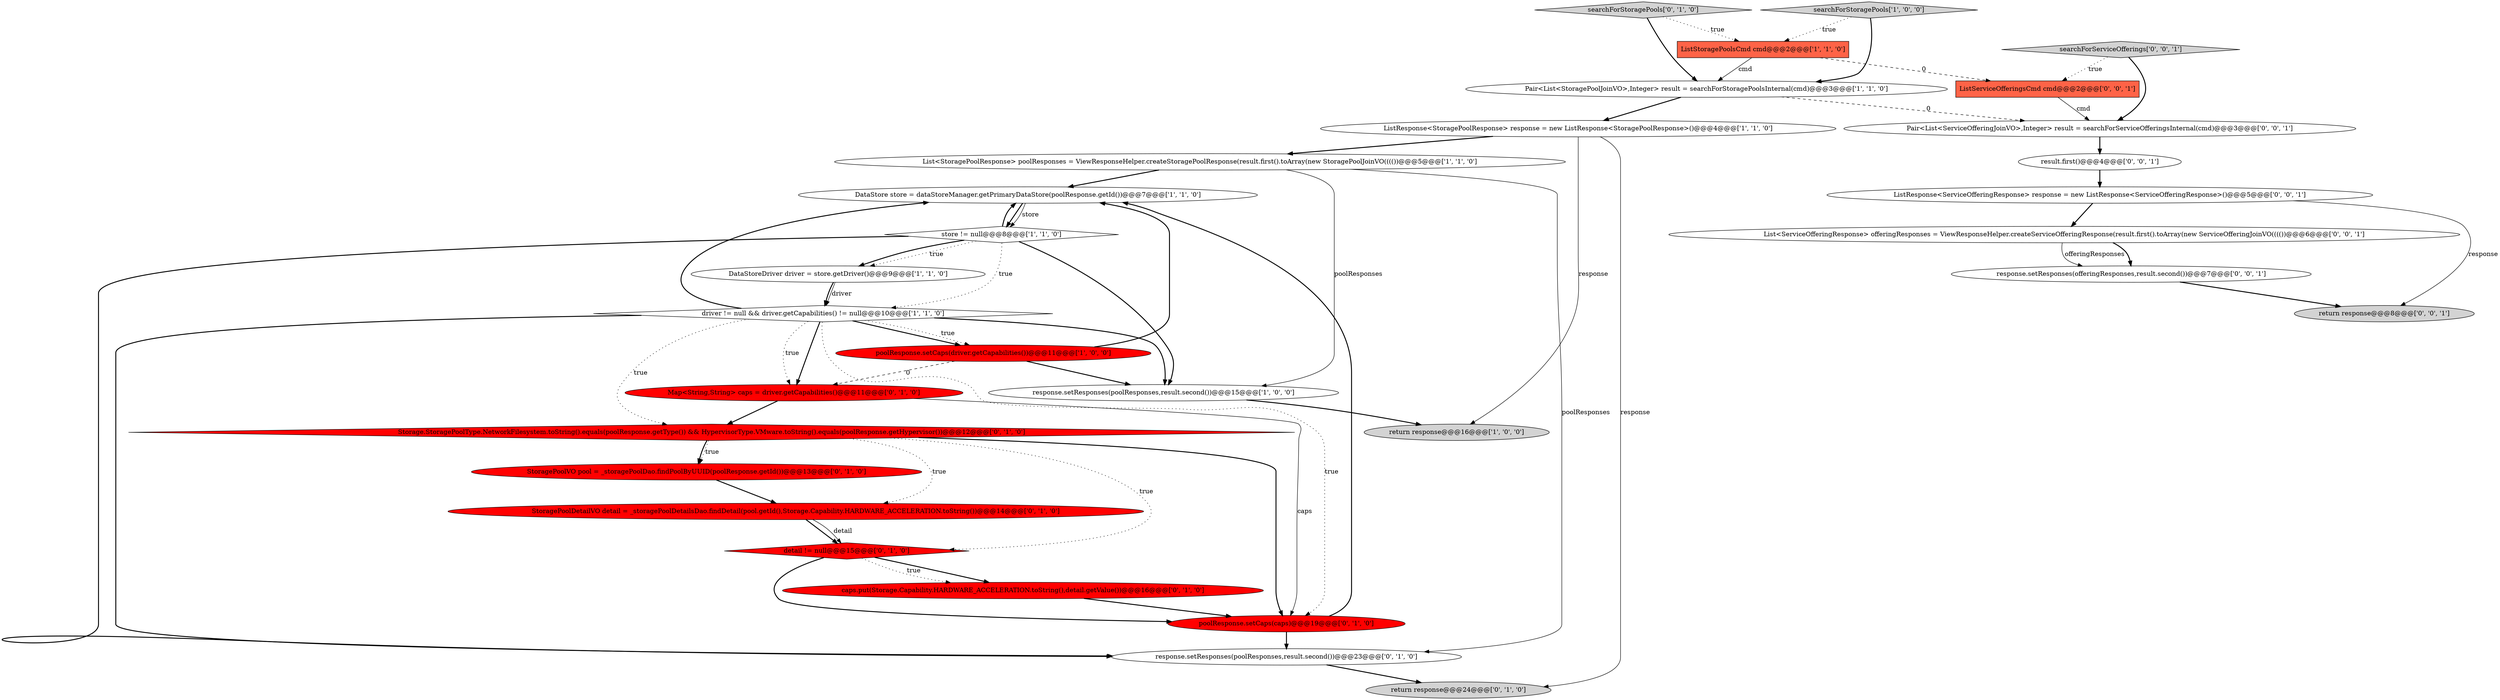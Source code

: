 digraph {
21 [style = filled, label = "return response@@@24@@@['0', '1', '0']", fillcolor = lightgray, shape = ellipse image = "AAA0AAABBB2BBB"];
18 [style = filled, label = "caps.put(Storage.Capability.HARDWARE_ACCELERATION.toString(),detail.getValue())@@@16@@@['0', '1', '0']", fillcolor = red, shape = ellipse image = "AAA1AAABBB2BBB"];
5 [style = filled, label = "poolResponse.setCaps(driver.getCapabilities())@@@11@@@['1', '0', '0']", fillcolor = red, shape = ellipse image = "AAA1AAABBB1BBB"];
24 [style = filled, label = "response.setResponses(offeringResponses,result.second())@@@7@@@['0', '0', '1']", fillcolor = white, shape = ellipse image = "AAA0AAABBB3BBB"];
9 [style = filled, label = "store != null@@@8@@@['1', '1', '0']", fillcolor = white, shape = diamond image = "AAA0AAABBB1BBB"];
17 [style = filled, label = "StoragePoolVO pool = _storagePoolDao.findPoolByUUID(poolResponse.getId())@@@13@@@['0', '1', '0']", fillcolor = red, shape = ellipse image = "AAA1AAABBB2BBB"];
1 [style = filled, label = "DataStoreDriver driver = store.getDriver()@@@9@@@['1', '1', '0']", fillcolor = white, shape = ellipse image = "AAA0AAABBB1BBB"];
20 [style = filled, label = "searchForStoragePools['0', '1', '0']", fillcolor = lightgray, shape = diamond image = "AAA0AAABBB2BBB"];
6 [style = filled, label = "driver != null && driver.getCapabilities() != null@@@10@@@['1', '1', '0']", fillcolor = white, shape = diamond image = "AAA0AAABBB1BBB"];
23 [style = filled, label = "searchForServiceOfferings['0', '0', '1']", fillcolor = lightgray, shape = diamond image = "AAA0AAABBB3BBB"];
8 [style = filled, label = "return response@@@16@@@['1', '0', '0']", fillcolor = lightgray, shape = ellipse image = "AAA0AAABBB1BBB"];
22 [style = filled, label = "List<ServiceOfferingResponse> offeringResponses = ViewResponseHelper.createServiceOfferingResponse(result.first().toArray(new ServiceOfferingJoinVO(((())@@@6@@@['0', '0', '1']", fillcolor = white, shape = ellipse image = "AAA0AAABBB3BBB"];
29 [style = filled, label = "ListServiceOfferingsCmd cmd@@@2@@@['0', '0', '1']", fillcolor = tomato, shape = box image = "AAA0AAABBB3BBB"];
2 [style = filled, label = "ListResponse<StoragePoolResponse> response = new ListResponse<StoragePoolResponse>()@@@4@@@['1', '1', '0']", fillcolor = white, shape = ellipse image = "AAA0AAABBB1BBB"];
28 [style = filled, label = "return response@@@8@@@['0', '0', '1']", fillcolor = lightgray, shape = ellipse image = "AAA0AAABBB3BBB"];
12 [style = filled, label = "Map<String,String> caps = driver.getCapabilities()@@@11@@@['0', '1', '0']", fillcolor = red, shape = ellipse image = "AAA1AAABBB2BBB"];
10 [style = filled, label = "List<StoragePoolResponse> poolResponses = ViewResponseHelper.createStoragePoolResponse(result.first().toArray(new StoragePoolJoinVO(((())@@@5@@@['1', '1', '0']", fillcolor = white, shape = ellipse image = "AAA0AAABBB1BBB"];
11 [style = filled, label = "DataStore store = dataStoreManager.getPrimaryDataStore(poolResponse.getId())@@@7@@@['1', '1', '0']", fillcolor = white, shape = ellipse image = "AAA0AAABBB1BBB"];
26 [style = filled, label = "result.first()@@@4@@@['0', '0', '1']", fillcolor = white, shape = ellipse image = "AAA0AAABBB3BBB"];
19 [style = filled, label = "poolResponse.setCaps(caps)@@@19@@@['0', '1', '0']", fillcolor = red, shape = ellipse image = "AAA1AAABBB2BBB"];
27 [style = filled, label = "ListResponse<ServiceOfferingResponse> response = new ListResponse<ServiceOfferingResponse>()@@@5@@@['0', '0', '1']", fillcolor = white, shape = ellipse image = "AAA0AAABBB3BBB"];
25 [style = filled, label = "Pair<List<ServiceOfferingJoinVO>,Integer> result = searchForServiceOfferingsInternal(cmd)@@@3@@@['0', '0', '1']", fillcolor = white, shape = ellipse image = "AAA0AAABBB3BBB"];
0 [style = filled, label = "ListStoragePoolsCmd cmd@@@2@@@['1', '1', '0']", fillcolor = tomato, shape = box image = "AAA0AAABBB1BBB"];
7 [style = filled, label = "response.setResponses(poolResponses,result.second())@@@15@@@['1', '0', '0']", fillcolor = white, shape = ellipse image = "AAA0AAABBB1BBB"];
3 [style = filled, label = "searchForStoragePools['1', '0', '0']", fillcolor = lightgray, shape = diamond image = "AAA0AAABBB1BBB"];
13 [style = filled, label = "response.setResponses(poolResponses,result.second())@@@23@@@['0', '1', '0']", fillcolor = white, shape = ellipse image = "AAA0AAABBB2BBB"];
15 [style = filled, label = "detail != null@@@15@@@['0', '1', '0']", fillcolor = red, shape = diamond image = "AAA1AAABBB2BBB"];
16 [style = filled, label = "Storage.StoragePoolType.NetworkFilesystem.toString().equals(poolResponse.getType()) && HypervisorType.VMware.toString().equals(poolResponse.getHypervisor())@@@12@@@['0', '1', '0']", fillcolor = red, shape = diamond image = "AAA1AAABBB2BBB"];
4 [style = filled, label = "Pair<List<StoragePoolJoinVO>,Integer> result = searchForStoragePoolsInternal(cmd)@@@3@@@['1', '1', '0']", fillcolor = white, shape = ellipse image = "AAA0AAABBB1BBB"];
14 [style = filled, label = "StoragePoolDetailVO detail = _storagePoolDetailsDao.findDetail(pool.getId(),Storage.Capability.HARDWARE_ACCELERATION.toString())@@@14@@@['0', '1', '0']", fillcolor = red, shape = ellipse image = "AAA1AAABBB2BBB"];
24->28 [style = bold, label=""];
23->25 [style = bold, label=""];
5->12 [style = dashed, label="0"];
9->11 [style = bold, label=""];
29->25 [style = solid, label="cmd"];
20->0 [style = dotted, label="true"];
16->17 [style = dotted, label="true"];
15->18 [style = dotted, label="true"];
2->21 [style = solid, label="response"];
16->15 [style = dotted, label="true"];
18->19 [style = bold, label=""];
2->8 [style = solid, label="response"];
19->11 [style = bold, label=""];
22->24 [style = solid, label="offeringResponses"];
4->2 [style = bold, label=""];
12->16 [style = bold, label=""];
16->17 [style = bold, label=""];
9->7 [style = bold, label=""];
2->10 [style = bold, label=""];
11->9 [style = bold, label=""];
7->8 [style = bold, label=""];
3->4 [style = bold, label=""];
16->19 [style = bold, label=""];
15->18 [style = bold, label=""];
15->19 [style = bold, label=""];
27->22 [style = bold, label=""];
9->6 [style = dotted, label="true"];
0->4 [style = solid, label="cmd"];
20->4 [style = bold, label=""];
6->19 [style = dotted, label="true"];
4->25 [style = dashed, label="0"];
11->9 [style = solid, label="store"];
6->5 [style = bold, label=""];
26->27 [style = bold, label=""];
10->13 [style = solid, label="poolResponses"];
10->7 [style = solid, label="poolResponses"];
1->6 [style = bold, label=""];
19->13 [style = bold, label=""];
1->6 [style = solid, label="driver"];
14->15 [style = solid, label="detail"];
17->14 [style = bold, label=""];
6->11 [style = bold, label=""];
6->13 [style = bold, label=""];
12->19 [style = solid, label="caps"];
25->26 [style = bold, label=""];
16->14 [style = dotted, label="true"];
9->1 [style = dotted, label="true"];
3->0 [style = dotted, label="true"];
0->29 [style = dashed, label="0"];
27->28 [style = solid, label="response"];
5->7 [style = bold, label=""];
14->15 [style = bold, label=""];
5->11 [style = bold, label=""];
6->12 [style = dotted, label="true"];
22->24 [style = bold, label=""];
23->29 [style = dotted, label="true"];
9->1 [style = bold, label=""];
6->7 [style = bold, label=""];
13->21 [style = bold, label=""];
6->16 [style = dotted, label="true"];
6->5 [style = dotted, label="true"];
9->13 [style = bold, label=""];
10->11 [style = bold, label=""];
6->12 [style = bold, label=""];
}
